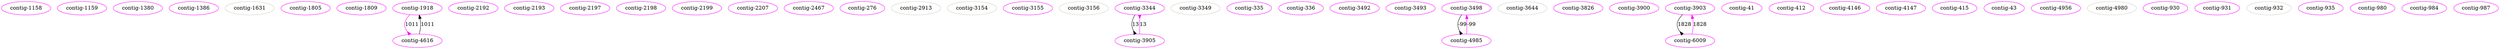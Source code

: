 digraph {
0 [color="magenta" label="contig-1158"];
1 [color="magenta" label="contig-1159"];
2 [color="magenta" label="contig-1380"];
3 [color="magenta" label="contig-1386"];
4 [color="ivory3" label="contig-1631"];
5 [color="magenta" label="contig-1805"];
6 [color="magenta" label="contig-1809"];
7 [color="magenta" label="contig-1918"];
8 [color="magenta" label="contig-2192"];
9 [color="magenta" label="contig-2193"];
10 [color="magenta" label="contig-2197"];
11 [color="magenta" label="contig-2198"];
12 [color="magenta" label="contig-2199"];
13 [color="magenta" label="contig-2207"];
14 [color="magenta" label="contig-2467"];
15 [color="magenta" label="contig-276"];
16 [color="ivory3" label="contig-2913"];
17 [color="ivory3" label="contig-3154"];
18 [color="magenta" label="contig-3155"];
19 [color="ivory3" label="contig-3156"];
20 [color="magenta" label="contig-3344"];
21 [color="ivory3" label="contig-3349"];
22 [color="magenta" label="contig-335"];
23 [color="magenta" label="contig-336"];
24 [color="magenta" label="contig-3492"];
25 [color="magenta" label="contig-3493"];
26 [color="magenta" label="contig-3498"];
27 [color="ivory3" label="contig-3644"];
28 [color="magenta" label="contig-3826"];
29 [color="magenta" label="contig-3900"];
30 [color="magenta" label="contig-3903"];
31 [color="magenta" label="contig-3905"];
32 [color="magenta" label="contig-41"];
33 [color="magenta" label="contig-412"];
34 [color="magenta" label="contig-4146"];
35 [color="magenta" label="contig-4147"];
36 [color="magenta" label="contig-415"];
37 [color="magenta" label="contig-43"];
38 [color="magenta" label="contig-4616"];
39 [color="magenta" label="contig-4956"];
40 [color="ivory3" label="contig-4980"];
41 [color="magenta" label="contig-4985"];
42 [color="magenta" label="contig-6009"];
43 [color="magenta" label="contig-930"];
44 [color="magenta" label="contig-931"];
45 [color="ivory3" label="contig-932"];
46 [color="magenta" label="contig-935"];
47 [color="magenta" label="contig-980"];
48 [color="magenta" label="contig-984"];
49 [color="magenta" label="contig-987"];
38 -> 7 [color="black" label="1011" arrowhead="normal"];
7 -> 38 [color="magenta" label="1011" arrowhead="inv"];
20 -> 31 [color="black" label="13" arrowhead="inv"];
31 -> 20 [color="magenta" label="13" arrowhead="inv"];
42 -> 30 [color="magenta" label="1828" arrowhead="normal"];
30 -> 42 [color="black" label="1828" arrowhead="inv"];
26 -> 41 [color="black" label="-99" arrowhead="inv"];
41 -> 26 [color="magenta" label="-99" arrowhead="normal"];
}

